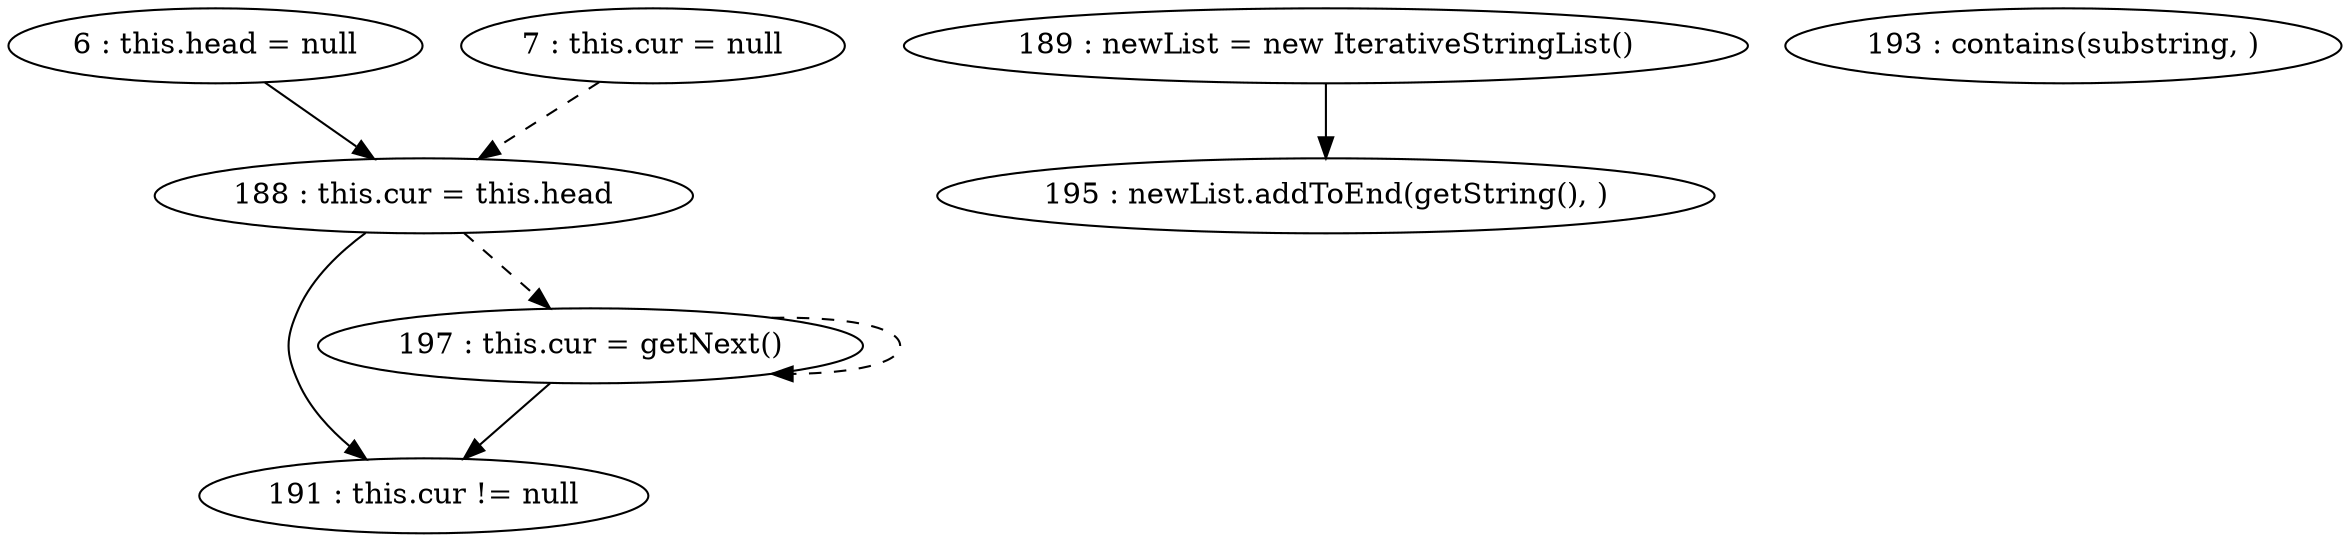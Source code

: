 digraph G {
"6 : this.head = null"
"6 : this.head = null" -> "188 : this.cur = this.head"
"7 : this.cur = null"
"7 : this.cur = null" -> "188 : this.cur = this.head" [style=dashed]
"188 : this.cur = this.head"
"188 : this.cur = this.head" -> "191 : this.cur != null"
"188 : this.cur = this.head" -> "197 : this.cur = getNext()" [style=dashed]
"189 : newList = new IterativeStringList()"
"189 : newList = new IterativeStringList()" -> "195 : newList.addToEnd(getString(), )"
"191 : this.cur != null"
"193 : contains(substring, )"
"195 : newList.addToEnd(getString(), )"
"197 : this.cur = getNext()"
"197 : this.cur = getNext()" -> "191 : this.cur != null"
"197 : this.cur = getNext()" -> "197 : this.cur = getNext()" [style=dashed]
"191 : this.cur != null"
}